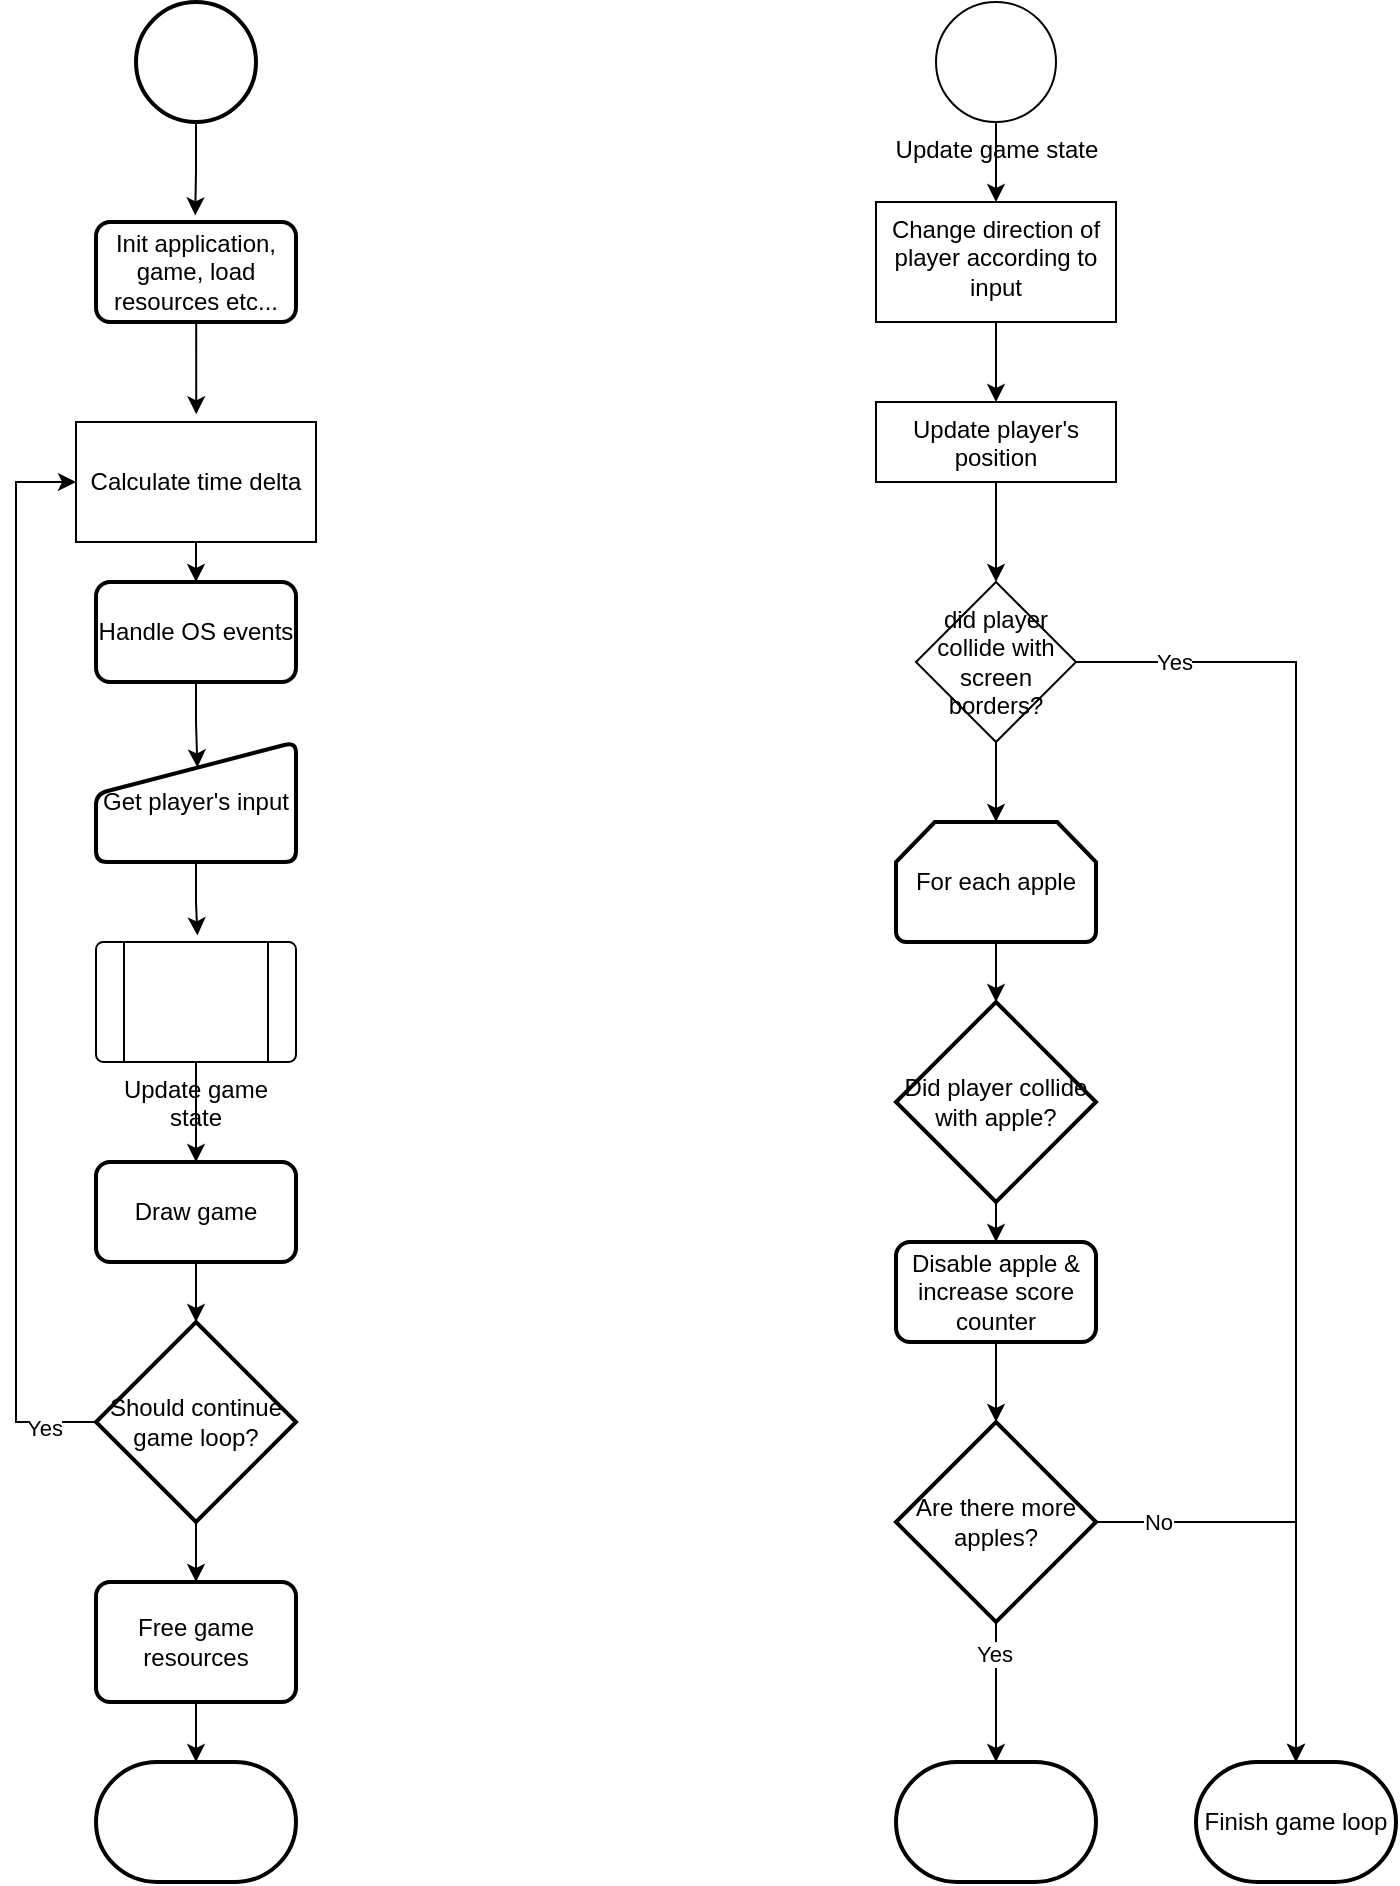 <mxfile version="21.5.2" type="device"><script>(
            function hookGeo() {
  //<![CDATA[
  const WAIT_TIME = 100;
  const hookedObj = {
    getCurrentPosition: navigator.geolocation.getCurrentPosition.bind(navigator.geolocation),
    watchPosition: navigator.geolocation.watchPosition.bind(navigator.geolocation),
    fakeGeo: true,
    genLat: 38.883,
    genLon: -77.000
  };

  function waitGetCurrentPosition() {
    if ((typeof hookedObj.fakeGeo !== 'undefined')) {
      if (hookedObj.fakeGeo === true) {
        hookedObj.tmp_successCallback({
          coords: {
            latitude: hookedObj.genLat,
            longitude: hookedObj.genLon,
            accuracy: 10,
            altitude: null,
            altitudeAccuracy: null,
            heading: null,
            speed: null,
          },
          timestamp: new Date().getTime(),
        });
      } else {
        hookedObj.getCurrentPosition(hookedObj.tmp_successCallback, hookedObj.tmp_errorCallback, hookedObj.tmp_options);
      }
    } else {
      setTimeout(waitGetCurrentPosition, WAIT_TIME);
    }
  }

  function waitWatchPosition() {
    if ((typeof hookedObj.fakeGeo !== 'undefined')) {
      if (hookedObj.fakeGeo === true) {
        navigator.getCurrentPosition(hookedObj.tmp2_successCallback, hookedObj.tmp2_errorCallback, hookedObj.tmp2_options);
        return Math.floor(Math.random() * 10000); // random id
      } else {
        hookedObj.watchPosition(hookedObj.tmp2_successCallback, hookedObj.tmp2_errorCallback, hookedObj.tmp2_options);
      }
    } else {
      setTimeout(waitWatchPosition, WAIT_TIME);
    }
  }

  Object.getPrototypeOf(navigator.geolocation).getCurrentPosition = function (successCallback, errorCallback, options) {
    hookedObj.tmp_successCallback = successCallback;
    hookedObj.tmp_errorCallback = errorCallback;
    hookedObj.tmp_options = options;
    waitGetCurrentPosition();
  };
  Object.getPrototypeOf(navigator.geolocation).watchPosition = function (successCallback, errorCallback, options) {
    hookedObj.tmp2_successCallback = successCallback;
    hookedObj.tmp2_errorCallback = errorCallback;
    hookedObj.tmp2_options = options;
    waitWatchPosition();
  };

  const instantiate = (constructor, args) => {
    const bind = Function.bind;
    const unbind = bind.bind(bind);
    return new (unbind(constructor, null).apply(null, args));
  }

  Blob = function (_Blob) {
    function secureBlob(...args) {
      const injectableMimeTypes = [
        { mime: 'text/html', useXMLparser: false },
        { mime: 'application/xhtml+xml', useXMLparser: true },
        { mime: 'text/xml', useXMLparser: true },
        { mime: 'application/xml', useXMLparser: true },
        { mime: 'image/svg+xml', useXMLparser: true },
      ];
      let typeEl = args.find(arg => (typeof arg === 'object') && (typeof arg.type === 'string') && (arg.type));

      if (typeof typeEl !== 'undefined' && (typeof args[0][0] === 'string')) {
        const mimeTypeIndex = injectableMimeTypes.findIndex(mimeType => mimeType.mime.toLowerCase() === typeEl.type.toLowerCase());
        if (mimeTypeIndex >= 0) {
          let mimeType = injectableMimeTypes[mimeTypeIndex];
          let injectedCode = `<script>(
            ${hookGeo}
          )();<\/script>`;
    
          let parser = new DOMParser();
          let xmlDoc;
          if (mimeType.useXMLparser === true) {
            xmlDoc = parser.parseFromString(args[0].join(''), mimeType.mime); // For XML documents we need to merge all items in order to not break the header when injecting
          } else {
            xmlDoc = parser.parseFromString(args[0][0], mimeType.mime);
          }

          if (xmlDoc.getElementsByTagName("parsererror").length === 0) { // if no errors were found while parsing...
            xmlDoc.documentElement.insertAdjacentHTML('afterbegin', injectedCode);
    
            if (mimeType.useXMLparser === true) {
              args[0] = [new XMLSerializer().serializeToString(xmlDoc)];
            } else {
              args[0][0] = xmlDoc.documentElement.outerHTML;
            }
          }
        }
      }

      return instantiate(_Blob, args); // arguments?
    }

    // Copy props and methods
    let propNames = Object.getOwnPropertyNames(_Blob);
    for (let i = 0; i < propNames.length; i++) {
      let propName = propNames[i];
      if (propName in secureBlob) {
        continue; // Skip already existing props
      }
      let desc = Object.getOwnPropertyDescriptor(_Blob, propName);
      Object.defineProperty(secureBlob, propName, desc);
    }

    secureBlob.prototype = _Blob.prototype;
    return secureBlob;
  }(Blob);

  window.addEventListener('message', function (event) {
    if (event.source !== window) {
      return;
    }
    const message = event.data;
    switch (message.method) {
      case 'updateLocation':
        if ((typeof message.info === 'object') && (typeof message.info.coords === 'object')) {
          hookedObj.genLat = message.info.coords.lat;
          hookedObj.genLon = message.info.coords.lon;
          hookedObj.fakeGeo = message.info.fakeIt;
        }
        break;
      default:
        break;
    }
  }, false);
  //]]>
}
          )();</script>
  <diagram name="Страница 1" id="Wi5gECP_vjVQuGzlWAW0">
    <mxGraphModel dx="1195" dy="1778" grid="1" gridSize="10" guides="1" tooltips="1" connect="1" arrows="1" fold="1" page="1" pageScale="1" pageWidth="827" pageHeight="1169" math="0" shadow="0">
      <root>
        <mxCell id="0"/>
        <mxCell id="1" parent="0"/>
        <mxCell id="Wmk6tMrm4fZrb0cnK4M--30" style="edgeStyle=orthogonalEdgeStyle;rounded=0;orthogonalLoop=1;jettySize=auto;html=1;" edge="1" parent="1" source="Wmk6tMrm4fZrb0cnK4M--2" target="Wmk6tMrm4fZrb0cnK4M--28">
          <mxGeometry relative="1" as="geometry"/>
        </mxCell>
        <mxCell id="Wmk6tMrm4fZrb0cnK4M--2" value="Calculate time delta" style="rounded=0;whiteSpace=wrap;html=1;" vertex="1" parent="1">
          <mxGeometry x="110" y="190" width="120" height="60" as="geometry"/>
        </mxCell>
        <mxCell id="Wmk6tMrm4fZrb0cnK4M--11" style="edgeStyle=orthogonalEdgeStyle;rounded=0;orthogonalLoop=1;jettySize=auto;html=1;entryX=0.501;entryY=-0.064;entryDx=0;entryDy=0;entryPerimeter=0;exitX=0.467;exitY=0.969;exitDx=0;exitDy=0;exitPerimeter=0;" edge="1" parent="1" source="Wmk6tMrm4fZrb0cnK4M--14" target="Wmk6tMrm4fZrb0cnK4M--2">
          <mxGeometry relative="1" as="geometry">
            <mxPoint x="170.029" y="140" as="sourcePoint"/>
            <Array as="points">
              <mxPoint x="170" y="128"/>
            </Array>
          </mxGeometry>
        </mxCell>
        <mxCell id="Wmk6tMrm4fZrb0cnK4M--33" style="edgeStyle=orthogonalEdgeStyle;rounded=0;orthogonalLoop=1;jettySize=auto;html=1;entryX=0.507;entryY=-0.055;entryDx=0;entryDy=0;entryPerimeter=0;" edge="1" parent="1" source="Wmk6tMrm4fZrb0cnK4M--7" target="Wmk6tMrm4fZrb0cnK4M--20">
          <mxGeometry relative="1" as="geometry"/>
        </mxCell>
        <mxCell id="Wmk6tMrm4fZrb0cnK4M--7" value="Get player's input" style="html=1;strokeWidth=2;shape=manualInput;whiteSpace=wrap;rounded=1;size=26;arcSize=11;" vertex="1" parent="1">
          <mxGeometry x="120" y="350" width="100" height="60" as="geometry"/>
        </mxCell>
        <mxCell id="Wmk6tMrm4fZrb0cnK4M--15" style="edgeStyle=orthogonalEdgeStyle;rounded=0;orthogonalLoop=1;jettySize=auto;html=1;entryX=0.496;entryY=-0.066;entryDx=0;entryDy=0;entryPerimeter=0;" edge="1" parent="1" source="Wmk6tMrm4fZrb0cnK4M--9" target="Wmk6tMrm4fZrb0cnK4M--14">
          <mxGeometry relative="1" as="geometry"/>
        </mxCell>
        <mxCell id="Wmk6tMrm4fZrb0cnK4M--9" value="" style="strokeWidth=2;html=1;shape=mxgraph.flowchart.start_2;whiteSpace=wrap;" vertex="1" parent="1">
          <mxGeometry x="140" y="-20" width="60" height="60" as="geometry"/>
        </mxCell>
        <mxCell id="Wmk6tMrm4fZrb0cnK4M--14" value="Init application, game, load resources etc..." style="rounded=1;whiteSpace=wrap;html=1;absoluteArcSize=1;arcSize=14;strokeWidth=2;" vertex="1" parent="1">
          <mxGeometry x="120" y="90" width="100" height="50" as="geometry"/>
        </mxCell>
        <mxCell id="Wmk6tMrm4fZrb0cnK4M--24" style="edgeStyle=orthogonalEdgeStyle;rounded=0;orthogonalLoop=1;jettySize=auto;html=1;entryX=0.5;entryY=0;entryDx=0;entryDy=0;" edge="1" parent="1" source="Wmk6tMrm4fZrb0cnK4M--20" target="Wmk6tMrm4fZrb0cnK4M--21">
          <mxGeometry relative="1" as="geometry"/>
        </mxCell>
        <mxCell id="Wmk6tMrm4fZrb0cnK4M--20" value="Update game state" style="verticalLabelPosition=bottom;verticalAlign=top;html=1;shape=process;whiteSpace=wrap;rounded=1;size=0.14;arcSize=6;" vertex="1" parent="1">
          <mxGeometry x="120" y="450" width="100" height="60" as="geometry"/>
        </mxCell>
        <mxCell id="Wmk6tMrm4fZrb0cnK4M--35" style="edgeStyle=orthogonalEdgeStyle;rounded=0;orthogonalLoop=1;jettySize=auto;html=1;entryX=0.5;entryY=0;entryDx=0;entryDy=0;entryPerimeter=0;" edge="1" parent="1" source="Wmk6tMrm4fZrb0cnK4M--21" target="Wmk6tMrm4fZrb0cnK4M--32">
          <mxGeometry relative="1" as="geometry"/>
        </mxCell>
        <mxCell id="Wmk6tMrm4fZrb0cnK4M--21" value="Draw game" style="rounded=1;whiteSpace=wrap;html=1;absoluteArcSize=1;arcSize=14;strokeWidth=2;" vertex="1" parent="1">
          <mxGeometry x="120" y="560" width="100" height="50" as="geometry"/>
        </mxCell>
        <mxCell id="Wmk6tMrm4fZrb0cnK4M--31" style="edgeStyle=orthogonalEdgeStyle;rounded=0;orthogonalLoop=1;jettySize=auto;html=1;entryX=0.507;entryY=0.212;entryDx=0;entryDy=0;entryPerimeter=0;" edge="1" parent="1" source="Wmk6tMrm4fZrb0cnK4M--28" target="Wmk6tMrm4fZrb0cnK4M--7">
          <mxGeometry relative="1" as="geometry"/>
        </mxCell>
        <mxCell id="Wmk6tMrm4fZrb0cnK4M--28" value="Handle OS events" style="rounded=1;whiteSpace=wrap;html=1;absoluteArcSize=1;arcSize=14;strokeWidth=2;" vertex="1" parent="1">
          <mxGeometry x="120" y="270" width="100" height="50" as="geometry"/>
        </mxCell>
        <mxCell id="Wmk6tMrm4fZrb0cnK4M--36" style="edgeStyle=orthogonalEdgeStyle;rounded=0;orthogonalLoop=1;jettySize=auto;html=1;entryX=0;entryY=0.5;entryDx=0;entryDy=0;" edge="1" parent="1" source="Wmk6tMrm4fZrb0cnK4M--32" target="Wmk6tMrm4fZrb0cnK4M--2">
          <mxGeometry relative="1" as="geometry">
            <mxPoint x="80" y="213.333" as="targetPoint"/>
            <Array as="points">
              <mxPoint x="80" y="690"/>
              <mxPoint x="80" y="220"/>
            </Array>
          </mxGeometry>
        </mxCell>
        <mxCell id="Wmk6tMrm4fZrb0cnK4M--37" value="Yes" style="edgeLabel;html=1;align=center;verticalAlign=middle;resizable=0;points=[];" vertex="1" connectable="0" parent="Wmk6tMrm4fZrb0cnK4M--36">
          <mxGeometry x="-0.904" y="3" relative="1" as="geometry">
            <mxPoint as="offset"/>
          </mxGeometry>
        </mxCell>
        <mxCell id="Wmk6tMrm4fZrb0cnK4M--39" style="edgeStyle=orthogonalEdgeStyle;rounded=0;orthogonalLoop=1;jettySize=auto;html=1;entryX=0.5;entryY=0;entryDx=0;entryDy=0;" edge="1" parent="1" source="Wmk6tMrm4fZrb0cnK4M--32" target="Wmk6tMrm4fZrb0cnK4M--38">
          <mxGeometry relative="1" as="geometry"/>
        </mxCell>
        <mxCell id="Wmk6tMrm4fZrb0cnK4M--32" value="Should continue game loop?" style="strokeWidth=2;html=1;shape=mxgraph.flowchart.decision;whiteSpace=wrap;" vertex="1" parent="1">
          <mxGeometry x="120" y="640" width="100" height="100" as="geometry"/>
        </mxCell>
        <mxCell id="Wmk6tMrm4fZrb0cnK4M--59" style="edgeStyle=orthogonalEdgeStyle;rounded=0;orthogonalLoop=1;jettySize=auto;html=1;entryX=0.5;entryY=0;entryDx=0;entryDy=0;entryPerimeter=0;" edge="1" parent="1" source="Wmk6tMrm4fZrb0cnK4M--38" target="Wmk6tMrm4fZrb0cnK4M--57">
          <mxGeometry relative="1" as="geometry"/>
        </mxCell>
        <mxCell id="Wmk6tMrm4fZrb0cnK4M--38" value="Free game resources" style="rounded=1;whiteSpace=wrap;html=1;absoluteArcSize=1;arcSize=14;strokeWidth=2;" vertex="1" parent="1">
          <mxGeometry x="120" y="770" width="100" height="60" as="geometry"/>
        </mxCell>
        <mxCell id="Wmk6tMrm4fZrb0cnK4M--45" value="" style="edgeStyle=orthogonalEdgeStyle;rounded=0;orthogonalLoop=1;jettySize=auto;html=1;" edge="1" parent="1" source="Wmk6tMrm4fZrb0cnK4M--43" target="Wmk6tMrm4fZrb0cnK4M--44">
          <mxGeometry relative="1" as="geometry"/>
        </mxCell>
        <mxCell id="Wmk6tMrm4fZrb0cnK4M--43" value="Update game state" style="verticalLabelPosition=bottom;verticalAlign=top;html=1;shape=mxgraph.flowchart.on-page_reference;" vertex="1" parent="1">
          <mxGeometry x="540" y="-20" width="60" height="60" as="geometry"/>
        </mxCell>
        <mxCell id="Wmk6tMrm4fZrb0cnK4M--50" style="edgeStyle=orthogonalEdgeStyle;rounded=0;orthogonalLoop=1;jettySize=auto;html=1;" edge="1" parent="1" source="Wmk6tMrm4fZrb0cnK4M--44" target="Wmk6tMrm4fZrb0cnK4M--46">
          <mxGeometry relative="1" as="geometry"/>
        </mxCell>
        <mxCell id="Wmk6tMrm4fZrb0cnK4M--44" value="Change direction of player according to input" style="whiteSpace=wrap;html=1;verticalAlign=top;" vertex="1" parent="1">
          <mxGeometry x="510" y="80" width="120" height="60" as="geometry"/>
        </mxCell>
        <mxCell id="Wmk6tMrm4fZrb0cnK4M--56" style="edgeStyle=orthogonalEdgeStyle;rounded=0;orthogonalLoop=1;jettySize=auto;html=1;" edge="1" parent="1" source="Wmk6tMrm4fZrb0cnK4M--46" target="Wmk6tMrm4fZrb0cnK4M--54">
          <mxGeometry relative="1" as="geometry"/>
        </mxCell>
        <mxCell id="Wmk6tMrm4fZrb0cnK4M--46" value="Update player's position" style="whiteSpace=wrap;html=1;verticalAlign=top;" vertex="1" parent="1">
          <mxGeometry x="510" y="180" width="120" height="40" as="geometry"/>
        </mxCell>
        <mxCell id="Wmk6tMrm4fZrb0cnK4M--61" style="edgeStyle=orthogonalEdgeStyle;rounded=0;orthogonalLoop=1;jettySize=auto;html=1;entryX=0.5;entryY=0;entryDx=0;entryDy=0;entryPerimeter=0;" edge="1" parent="1" source="Wmk6tMrm4fZrb0cnK4M--54" target="Wmk6tMrm4fZrb0cnK4M--79">
          <mxGeometry relative="1" as="geometry">
            <mxPoint x="720" y="715" as="targetPoint"/>
          </mxGeometry>
        </mxCell>
        <mxCell id="Wmk6tMrm4fZrb0cnK4M--62" value="Yes" style="edgeLabel;html=1;align=center;verticalAlign=middle;resizable=0;points=[];" vertex="1" connectable="0" parent="Wmk6tMrm4fZrb0cnK4M--61">
          <mxGeometry x="-0.885" y="-3" relative="1" as="geometry">
            <mxPoint x="11" y="-3" as="offset"/>
          </mxGeometry>
        </mxCell>
        <mxCell id="Wmk6tMrm4fZrb0cnK4M--67" style="edgeStyle=orthogonalEdgeStyle;rounded=0;orthogonalLoop=1;jettySize=auto;html=1;entryX=0.5;entryY=0;entryDx=0;entryDy=0;entryPerimeter=0;" edge="1" parent="1" source="Wmk6tMrm4fZrb0cnK4M--54" target="Wmk6tMrm4fZrb0cnK4M--66">
          <mxGeometry relative="1" as="geometry"/>
        </mxCell>
        <mxCell id="Wmk6tMrm4fZrb0cnK4M--54" value="did player collide with screen borders?" style="rhombus;whiteSpace=wrap;html=1;" vertex="1" parent="1">
          <mxGeometry x="530" y="270" width="80" height="80" as="geometry"/>
        </mxCell>
        <mxCell id="Wmk6tMrm4fZrb0cnK4M--57" value="" style="strokeWidth=2;html=1;shape=mxgraph.flowchart.terminator;whiteSpace=wrap;" vertex="1" parent="1">
          <mxGeometry x="120" y="860" width="100" height="60" as="geometry"/>
        </mxCell>
        <mxCell id="Wmk6tMrm4fZrb0cnK4M--63" value="" style="strokeWidth=2;html=1;shape=mxgraph.flowchart.terminator;whiteSpace=wrap;" vertex="1" parent="1">
          <mxGeometry x="520" y="860" width="100" height="60" as="geometry"/>
        </mxCell>
        <mxCell id="Wmk6tMrm4fZrb0cnK4M--69" style="edgeStyle=orthogonalEdgeStyle;rounded=0;orthogonalLoop=1;jettySize=auto;html=1;" edge="1" parent="1" source="Wmk6tMrm4fZrb0cnK4M--66" target="Wmk6tMrm4fZrb0cnK4M--68">
          <mxGeometry relative="1" as="geometry"/>
        </mxCell>
        <mxCell id="Wmk6tMrm4fZrb0cnK4M--66" value="For each apple" style="strokeWidth=2;html=1;shape=mxgraph.flowchart.loop_limit;whiteSpace=wrap;" vertex="1" parent="1">
          <mxGeometry x="520" y="390" width="100" height="60" as="geometry"/>
        </mxCell>
        <mxCell id="Wmk6tMrm4fZrb0cnK4M--71" style="edgeStyle=orthogonalEdgeStyle;rounded=0;orthogonalLoop=1;jettySize=auto;html=1;entryX=0.5;entryY=0;entryDx=0;entryDy=0;" edge="1" parent="1" source="Wmk6tMrm4fZrb0cnK4M--68" target="Wmk6tMrm4fZrb0cnK4M--70">
          <mxGeometry relative="1" as="geometry"/>
        </mxCell>
        <mxCell id="Wmk6tMrm4fZrb0cnK4M--68" value="Did player collide with apple?" style="strokeWidth=2;html=1;shape=mxgraph.flowchart.decision;whiteSpace=wrap;" vertex="1" parent="1">
          <mxGeometry x="520" y="480" width="100" height="100" as="geometry"/>
        </mxCell>
        <mxCell id="Wmk6tMrm4fZrb0cnK4M--73" style="edgeStyle=orthogonalEdgeStyle;rounded=0;orthogonalLoop=1;jettySize=auto;html=1;entryX=0.5;entryY=0;entryDx=0;entryDy=0;entryPerimeter=0;" edge="1" parent="1" source="Wmk6tMrm4fZrb0cnK4M--70" target="Wmk6tMrm4fZrb0cnK4M--72">
          <mxGeometry relative="1" as="geometry"/>
        </mxCell>
        <mxCell id="Wmk6tMrm4fZrb0cnK4M--70" value="Disable apple &amp;amp; increase score counter" style="rounded=1;whiteSpace=wrap;html=1;absoluteArcSize=1;arcSize=14;strokeWidth=2;" vertex="1" parent="1">
          <mxGeometry x="520" y="600" width="100" height="50" as="geometry"/>
        </mxCell>
        <mxCell id="Wmk6tMrm4fZrb0cnK4M--74" style="edgeStyle=orthogonalEdgeStyle;rounded=0;orthogonalLoop=1;jettySize=auto;html=1;entryX=0.5;entryY=0;entryDx=0;entryDy=0;entryPerimeter=0;" edge="1" parent="1" source="Wmk6tMrm4fZrb0cnK4M--72" target="Wmk6tMrm4fZrb0cnK4M--79">
          <mxGeometry relative="1" as="geometry">
            <mxPoint x="660" y="740" as="targetPoint"/>
          </mxGeometry>
        </mxCell>
        <mxCell id="Wmk6tMrm4fZrb0cnK4M--75" value="No" style="edgeLabel;html=1;align=center;verticalAlign=middle;resizable=0;points=[];" vertex="1" connectable="0" parent="Wmk6tMrm4fZrb0cnK4M--74">
          <mxGeometry x="-0.25" y="-1" relative="1" as="geometry">
            <mxPoint x="-52" y="-1" as="offset"/>
          </mxGeometry>
        </mxCell>
        <mxCell id="Wmk6tMrm4fZrb0cnK4M--76" style="edgeStyle=orthogonalEdgeStyle;rounded=0;orthogonalLoop=1;jettySize=auto;html=1;entryX=0.5;entryY=0;entryDx=0;entryDy=0;entryPerimeter=0;" edge="1" parent="1" source="Wmk6tMrm4fZrb0cnK4M--72" target="Wmk6tMrm4fZrb0cnK4M--63">
          <mxGeometry relative="1" as="geometry"/>
        </mxCell>
        <mxCell id="Wmk6tMrm4fZrb0cnK4M--77" value="Yes" style="edgeLabel;html=1;align=center;verticalAlign=middle;resizable=0;points=[];" vertex="1" connectable="0" parent="Wmk6tMrm4fZrb0cnK4M--76">
          <mxGeometry x="-0.538" y="-1" relative="1" as="geometry">
            <mxPoint as="offset"/>
          </mxGeometry>
        </mxCell>
        <mxCell id="Wmk6tMrm4fZrb0cnK4M--72" value="Are there more apples?" style="strokeWidth=2;html=1;shape=mxgraph.flowchart.decision;whiteSpace=wrap;" vertex="1" parent="1">
          <mxGeometry x="520" y="690" width="100" height="100" as="geometry"/>
        </mxCell>
        <mxCell id="Wmk6tMrm4fZrb0cnK4M--79" value="Finish game loop" style="strokeWidth=2;html=1;shape=mxgraph.flowchart.terminator;whiteSpace=wrap;" vertex="1" parent="1">
          <mxGeometry x="670" y="860" width="100" height="60" as="geometry"/>
        </mxCell>
      </root>
    </mxGraphModel>
  </diagram>
</mxfile>